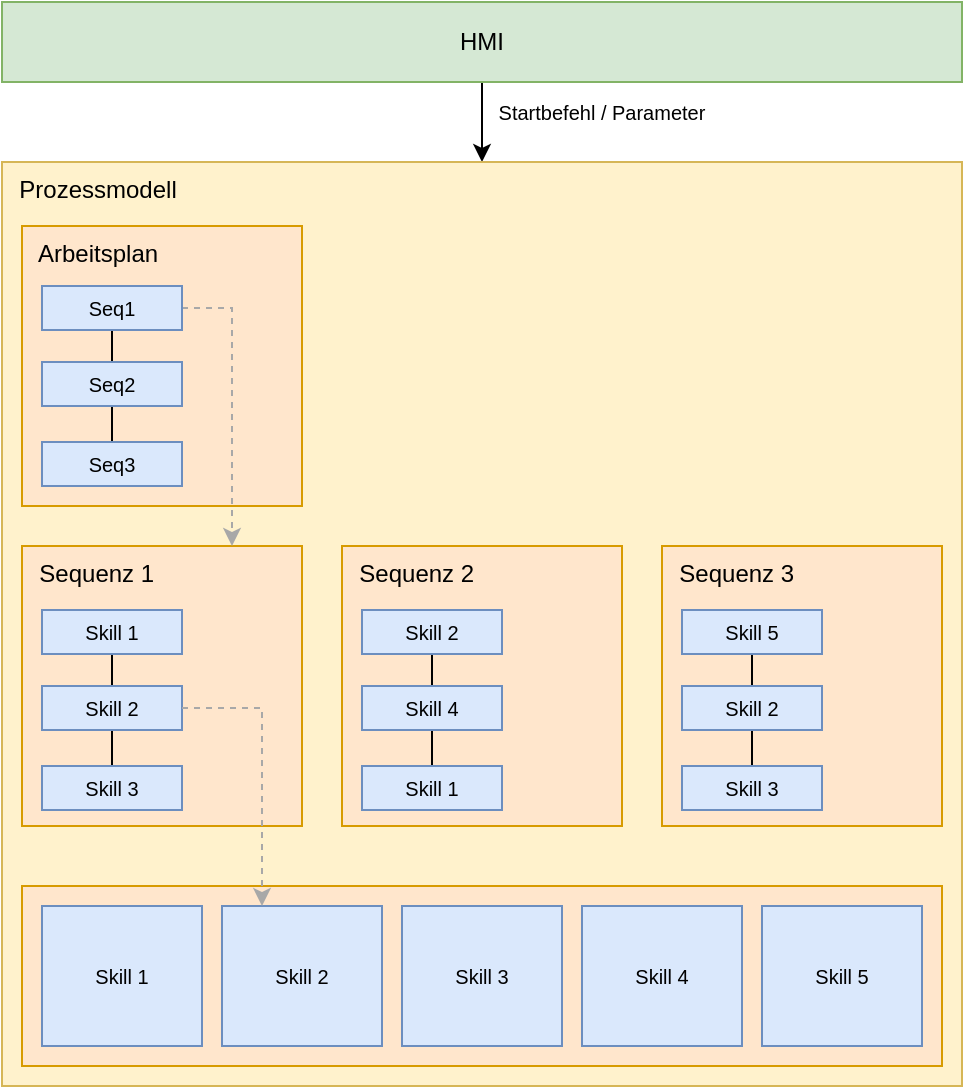 <mxfile version="26.0.3">
  <diagram name="Seite-1" id="xQ-KmShce1pJU9ZIi18R">
    <mxGraphModel dx="1434" dy="772" grid="1" gridSize="10" guides="1" tooltips="1" connect="1" arrows="1" fold="1" page="1" pageScale="1" pageWidth="1654" pageHeight="1169" math="0" shadow="0">
      <root>
        <mxCell id="0" />
        <mxCell id="1" parent="0" />
        <mxCell id="Ao8Ksotd7pigEUmbOdXn-1" style="edgeStyle=orthogonalEdgeStyle;rounded=0;orthogonalLoop=1;jettySize=auto;html=1;entryX=0.5;entryY=0;entryDx=0;entryDy=0;" edge="1" parent="1" source="Ao8Ksotd7pigEUmbOdXn-2" target="Ao8Ksotd7pigEUmbOdXn-3">
          <mxGeometry relative="1" as="geometry" />
        </mxCell>
        <mxCell id="Ao8Ksotd7pigEUmbOdXn-2" value="HMI" style="rounded=0;whiteSpace=wrap;html=1;fillColor=#d5e8d4;strokeColor=#82b366;" vertex="1" parent="1">
          <mxGeometry x="80" y="88" width="480" height="40" as="geometry" />
        </mxCell>
        <mxCell id="Ao8Ksotd7pigEUmbOdXn-3" value="&amp;nbsp; Prozessmodell" style="rounded=0;whiteSpace=wrap;html=1;fillColor=#fff2cc;strokeColor=#d6b656;align=left;verticalAlign=top;" vertex="1" parent="1">
          <mxGeometry x="80" y="168" width="480" height="462" as="geometry" />
        </mxCell>
        <mxCell id="Ao8Ksotd7pigEUmbOdXn-4" value="&amp;nbsp; Sequenz 1" style="rounded=0;whiteSpace=wrap;html=1;align=left;verticalAlign=top;fillColor=#ffe6cc;strokeColor=#d79b00;" vertex="1" parent="1">
          <mxGeometry x="90" y="360" width="140" height="140" as="geometry" />
        </mxCell>
        <mxCell id="Ao8Ksotd7pigEUmbOdXn-5" value="&amp;nbsp; Arbeitsplan" style="rounded=0;whiteSpace=wrap;html=1;align=left;verticalAlign=top;fillColor=#ffe6cc;strokeColor=#d79b00;" vertex="1" parent="1">
          <mxGeometry x="90" y="200" width="140" height="140" as="geometry" />
        </mxCell>
        <mxCell id="Ao8Ksotd7pigEUmbOdXn-6" style="edgeStyle=orthogonalEdgeStyle;rounded=0;orthogonalLoop=1;jettySize=auto;html=1;endArrow=none;endFill=0;" edge="1" parent="1" source="Ao8Ksotd7pigEUmbOdXn-7" target="Ao8Ksotd7pigEUmbOdXn-9">
          <mxGeometry relative="1" as="geometry" />
        </mxCell>
        <mxCell id="Ao8Ksotd7pigEUmbOdXn-7" value="Skill 1" style="rounded=0;whiteSpace=wrap;html=1;fillColor=#dae8fc;strokeColor=#6c8ebf;fontSize=10;" vertex="1" parent="1">
          <mxGeometry x="100" y="392" width="70" height="22" as="geometry" />
        </mxCell>
        <mxCell id="Ao8Ksotd7pigEUmbOdXn-8" style="edgeStyle=orthogonalEdgeStyle;rounded=0;orthogonalLoop=1;jettySize=auto;html=1;endArrow=none;endFill=0;" edge="1" parent="1" source="Ao8Ksotd7pigEUmbOdXn-9" target="Ao8Ksotd7pigEUmbOdXn-10">
          <mxGeometry relative="1" as="geometry" />
        </mxCell>
        <mxCell id="Ao8Ksotd7pigEUmbOdXn-9" value="Skill 2" style="rounded=0;whiteSpace=wrap;html=1;fillColor=#dae8fc;strokeColor=#6c8ebf;fontSize=10;" vertex="1" parent="1">
          <mxGeometry x="100" y="430" width="70" height="22" as="geometry" />
        </mxCell>
        <mxCell id="Ao8Ksotd7pigEUmbOdXn-10" value="Skill 3" style="rounded=0;whiteSpace=wrap;html=1;fillColor=#dae8fc;strokeColor=#6c8ebf;fontSize=10;" vertex="1" parent="1">
          <mxGeometry x="100" y="470" width="70" height="22" as="geometry" />
        </mxCell>
        <mxCell id="Ao8Ksotd7pigEUmbOdXn-11" value="&amp;nbsp; Sequenz 3" style="rounded=0;whiteSpace=wrap;html=1;align=left;verticalAlign=top;fillColor=#ffe6cc;strokeColor=#d79b00;" vertex="1" parent="1">
          <mxGeometry x="410" y="360" width="140" height="140" as="geometry" />
        </mxCell>
        <mxCell id="Ao8Ksotd7pigEUmbOdXn-12" style="edgeStyle=orthogonalEdgeStyle;rounded=0;orthogonalLoop=1;jettySize=auto;html=1;endArrow=none;endFill=0;" edge="1" parent="1" source="Ao8Ksotd7pigEUmbOdXn-13" target="Ao8Ksotd7pigEUmbOdXn-15">
          <mxGeometry relative="1" as="geometry" />
        </mxCell>
        <mxCell id="Ao8Ksotd7pigEUmbOdXn-13" value="Skill 5" style="rounded=0;whiteSpace=wrap;html=1;fillColor=#dae8fc;strokeColor=#6c8ebf;fontSize=10;" vertex="1" parent="1">
          <mxGeometry x="420" y="392" width="70" height="22" as="geometry" />
        </mxCell>
        <mxCell id="Ao8Ksotd7pigEUmbOdXn-14" style="edgeStyle=orthogonalEdgeStyle;rounded=0;orthogonalLoop=1;jettySize=auto;html=1;endArrow=none;endFill=0;" edge="1" parent="1" source="Ao8Ksotd7pigEUmbOdXn-15" target="Ao8Ksotd7pigEUmbOdXn-16">
          <mxGeometry relative="1" as="geometry" />
        </mxCell>
        <mxCell id="Ao8Ksotd7pigEUmbOdXn-15" value="Skill 2" style="rounded=0;whiteSpace=wrap;html=1;fillColor=#dae8fc;strokeColor=#6c8ebf;fontSize=10;" vertex="1" parent="1">
          <mxGeometry x="420" y="430" width="70" height="22" as="geometry" />
        </mxCell>
        <mxCell id="Ao8Ksotd7pigEUmbOdXn-16" value="Skill 3" style="rounded=0;whiteSpace=wrap;html=1;fillColor=#dae8fc;strokeColor=#6c8ebf;fontSize=10;" vertex="1" parent="1">
          <mxGeometry x="420" y="470" width="70" height="22" as="geometry" />
        </mxCell>
        <mxCell id="Ao8Ksotd7pigEUmbOdXn-17" value="&amp;nbsp; Sequenz 2" style="rounded=0;whiteSpace=wrap;html=1;align=left;verticalAlign=top;fillColor=#ffe6cc;strokeColor=#d79b00;" vertex="1" parent="1">
          <mxGeometry x="250" y="360" width="140" height="140" as="geometry" />
        </mxCell>
        <mxCell id="Ao8Ksotd7pigEUmbOdXn-18" style="edgeStyle=orthogonalEdgeStyle;rounded=0;orthogonalLoop=1;jettySize=auto;html=1;endArrow=none;endFill=0;" edge="1" parent="1" source="Ao8Ksotd7pigEUmbOdXn-19" target="Ao8Ksotd7pigEUmbOdXn-21">
          <mxGeometry relative="1" as="geometry" />
        </mxCell>
        <mxCell id="Ao8Ksotd7pigEUmbOdXn-19" value="Skill 2" style="rounded=0;whiteSpace=wrap;html=1;fillColor=#dae8fc;strokeColor=#6c8ebf;fontSize=10;" vertex="1" parent="1">
          <mxGeometry x="260" y="392" width="70" height="22" as="geometry" />
        </mxCell>
        <mxCell id="Ao8Ksotd7pigEUmbOdXn-20" style="edgeStyle=orthogonalEdgeStyle;rounded=0;orthogonalLoop=1;jettySize=auto;html=1;endArrow=none;endFill=0;" edge="1" parent="1" source="Ao8Ksotd7pigEUmbOdXn-21" target="Ao8Ksotd7pigEUmbOdXn-22">
          <mxGeometry relative="1" as="geometry" />
        </mxCell>
        <mxCell id="Ao8Ksotd7pigEUmbOdXn-21" value="Skill 4" style="rounded=0;whiteSpace=wrap;html=1;fillColor=#dae8fc;strokeColor=#6c8ebf;fontSize=10;" vertex="1" parent="1">
          <mxGeometry x="260" y="430" width="70" height="22" as="geometry" />
        </mxCell>
        <mxCell id="Ao8Ksotd7pigEUmbOdXn-22" value="Skill 1" style="rounded=0;whiteSpace=wrap;html=1;fillColor=#dae8fc;strokeColor=#6c8ebf;fontSize=10;" vertex="1" parent="1">
          <mxGeometry x="260" y="470" width="70" height="22" as="geometry" />
        </mxCell>
        <mxCell id="Ao8Ksotd7pigEUmbOdXn-23" style="edgeStyle=orthogonalEdgeStyle;rounded=0;orthogonalLoop=1;jettySize=auto;html=1;endArrow=none;endFill=0;" edge="1" parent="1" source="Ao8Ksotd7pigEUmbOdXn-25" target="Ao8Ksotd7pigEUmbOdXn-27">
          <mxGeometry relative="1" as="geometry" />
        </mxCell>
        <mxCell id="Ao8Ksotd7pigEUmbOdXn-24" style="edgeStyle=orthogonalEdgeStyle;rounded=0;orthogonalLoop=1;jettySize=auto;html=1;entryX=0.75;entryY=0;entryDx=0;entryDy=0;strokeColor=#A8A8A8;dashed=1;" edge="1" parent="1" source="Ao8Ksotd7pigEUmbOdXn-25" target="Ao8Ksotd7pigEUmbOdXn-4">
          <mxGeometry relative="1" as="geometry">
            <Array as="points">
              <mxPoint x="195" y="241" />
            </Array>
          </mxGeometry>
        </mxCell>
        <mxCell id="Ao8Ksotd7pigEUmbOdXn-25" value="Seq1" style="rounded=0;whiteSpace=wrap;html=1;fillColor=#dae8fc;strokeColor=#6c8ebf;fontSize=10;" vertex="1" parent="1">
          <mxGeometry x="100" y="230" width="70" height="22" as="geometry" />
        </mxCell>
        <mxCell id="Ao8Ksotd7pigEUmbOdXn-26" style="edgeStyle=orthogonalEdgeStyle;rounded=0;orthogonalLoop=1;jettySize=auto;html=1;endArrow=none;endFill=0;" edge="1" parent="1" source="Ao8Ksotd7pigEUmbOdXn-27" target="Ao8Ksotd7pigEUmbOdXn-28">
          <mxGeometry relative="1" as="geometry" />
        </mxCell>
        <mxCell id="Ao8Ksotd7pigEUmbOdXn-27" value="Seq2" style="rounded=0;whiteSpace=wrap;html=1;fillColor=#dae8fc;strokeColor=#6c8ebf;fontSize=10;" vertex="1" parent="1">
          <mxGeometry x="100" y="268" width="70" height="22" as="geometry" />
        </mxCell>
        <mxCell id="Ao8Ksotd7pigEUmbOdXn-28" value="Seq3" style="rounded=0;whiteSpace=wrap;html=1;fillColor=#dae8fc;strokeColor=#6c8ebf;fontSize=10;" vertex="1" parent="1">
          <mxGeometry x="100" y="308" width="70" height="22" as="geometry" />
        </mxCell>
        <mxCell id="Ao8Ksotd7pigEUmbOdXn-29" value="" style="rounded=0;whiteSpace=wrap;html=1;align=left;verticalAlign=top;fillColor=#ffe6cc;strokeColor=#d79b00;" vertex="1" parent="1">
          <mxGeometry x="90" y="530" width="460" height="90" as="geometry" />
        </mxCell>
        <mxCell id="Ao8Ksotd7pigEUmbOdXn-30" value="Skill 3" style="rounded=0;whiteSpace=wrap;html=1;fillColor=#dae8fc;strokeColor=#6c8ebf;fontSize=10;" vertex="1" parent="1">
          <mxGeometry x="280" y="540" width="80" height="70" as="geometry" />
        </mxCell>
        <mxCell id="Ao8Ksotd7pigEUmbOdXn-31" value="Skill 4" style="rounded=0;whiteSpace=wrap;html=1;fillColor=#dae8fc;strokeColor=#6c8ebf;fontSize=10;" vertex="1" parent="1">
          <mxGeometry x="370" y="540" width="80" height="70" as="geometry" />
        </mxCell>
        <mxCell id="Ao8Ksotd7pigEUmbOdXn-32" value="Skill 5" style="rounded=0;whiteSpace=wrap;html=1;fillColor=#dae8fc;strokeColor=#6c8ebf;fontSize=10;" vertex="1" parent="1">
          <mxGeometry x="460" y="540" width="80" height="70" as="geometry" />
        </mxCell>
        <mxCell id="Ao8Ksotd7pigEUmbOdXn-33" value="Skill 1" style="rounded=0;whiteSpace=wrap;html=1;fillColor=#dae8fc;strokeColor=#6c8ebf;fontSize=10;" vertex="1" parent="1">
          <mxGeometry x="100" y="540" width="80" height="70" as="geometry" />
        </mxCell>
        <mxCell id="Ao8Ksotd7pigEUmbOdXn-34" value="Skill 2" style="rounded=0;whiteSpace=wrap;html=1;fillColor=#dae8fc;strokeColor=#6c8ebf;fontSize=10;" vertex="1" parent="1">
          <mxGeometry x="190" y="540" width="80" height="70" as="geometry" />
        </mxCell>
        <mxCell id="Ao8Ksotd7pigEUmbOdXn-35" style="edgeStyle=orthogonalEdgeStyle;rounded=0;orthogonalLoop=1;jettySize=auto;html=1;entryX=0.25;entryY=0;entryDx=0;entryDy=0;strokeColor=#A8A8A8;dashed=1;" edge="1" parent="1" source="Ao8Ksotd7pigEUmbOdXn-9" target="Ao8Ksotd7pigEUmbOdXn-34">
          <mxGeometry relative="1" as="geometry" />
        </mxCell>
        <mxCell id="Ao8Ksotd7pigEUmbOdXn-36" value="Startbefehl / Parameter" style="text;html=1;align=center;verticalAlign=middle;whiteSpace=wrap;rounded=0;fontSize=10;" vertex="1" parent="1">
          <mxGeometry x="310" y="128" width="140" height="30" as="geometry" />
        </mxCell>
      </root>
    </mxGraphModel>
  </diagram>
</mxfile>
